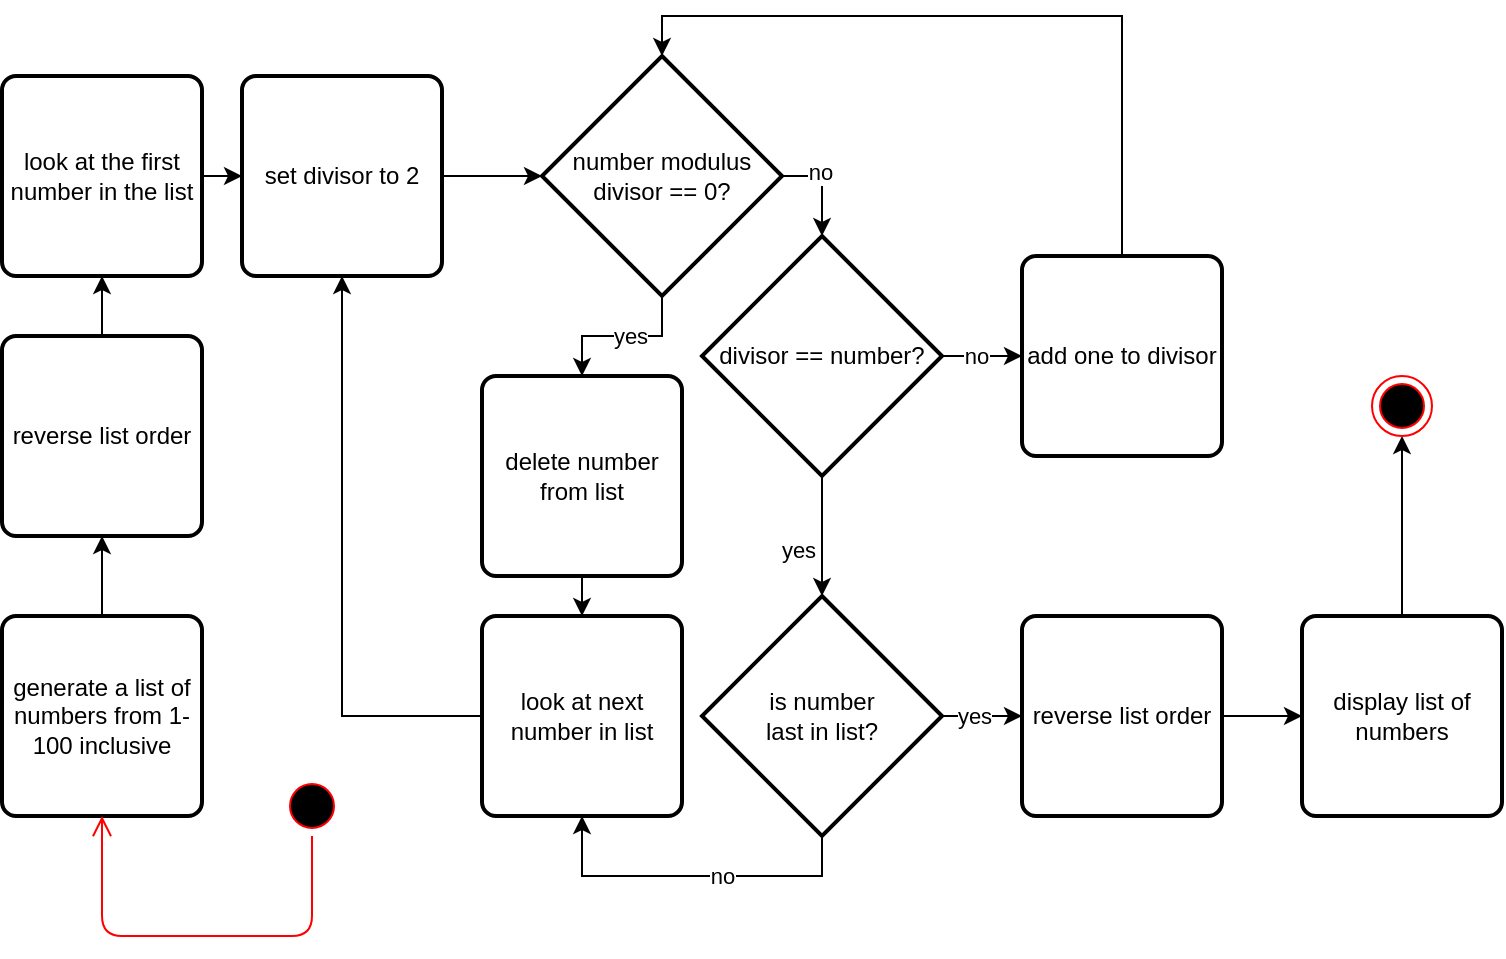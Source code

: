 <mxfile version="13.0.3" type="device"><diagram id="C5RBs43oDa-KdzZeNtuy" name="Page-1"><mxGraphModel dx="1422" dy="843" grid="1" gridSize="10" guides="1" tooltips="1" connect="1" arrows="1" fold="1" page="1" pageScale="1" pageWidth="827" pageHeight="1169" math="0" shadow="0"><root><mxCell id="WIyWlLk6GJQsqaUBKTNV-0"/><mxCell id="WIyWlLk6GJQsqaUBKTNV-1" parent="WIyWlLk6GJQsqaUBKTNV-0"/><mxCell id="pb4j5s7a2r5CHrP8z2y1-19" style="edgeStyle=orthogonalEdgeStyle;rounded=0;orthogonalLoop=1;jettySize=auto;html=1;entryX=0.5;entryY=1;entryDx=0;entryDy=0;exitX=0.5;exitY=0;exitDx=0;exitDy=0;" edge="1" parent="WIyWlLk6GJQsqaUBKTNV-1" source="pb4j5s7a2r5CHrP8z2y1-0" target="pb4j5s7a2r5CHrP8z2y1-17"><mxGeometry relative="1" as="geometry"/></mxCell><mxCell id="pb4j5s7a2r5CHrP8z2y1-0" value="generate a list of numbers from 1-100 inclusive" style="rounded=1;whiteSpace=wrap;html=1;absoluteArcSize=1;arcSize=14;strokeWidth=2;" vertex="1" parent="WIyWlLk6GJQsqaUBKTNV-1"><mxGeometry x="10" y="310" width="100" height="100" as="geometry"/></mxCell><mxCell id="pb4j5s7a2r5CHrP8z2y1-6" value="" style="edgeStyle=orthogonalEdgeStyle;rounded=0;orthogonalLoop=1;jettySize=auto;html=1;" edge="1" parent="WIyWlLk6GJQsqaUBKTNV-1" source="pb4j5s7a2r5CHrP8z2y1-1" target="pb4j5s7a2r5CHrP8z2y1-5"><mxGeometry relative="1" as="geometry"/></mxCell><mxCell id="pb4j5s7a2r5CHrP8z2y1-1" value="look at the first number in the list" style="rounded=1;whiteSpace=wrap;html=1;absoluteArcSize=1;arcSize=14;strokeWidth=2;" vertex="1" parent="WIyWlLk6GJQsqaUBKTNV-1"><mxGeometry x="10" y="40" width="100" height="100" as="geometry"/></mxCell><mxCell id="pb4j5s7a2r5CHrP8z2y1-20" style="edgeStyle=orthogonalEdgeStyle;rounded=0;orthogonalLoop=1;jettySize=auto;html=1;entryX=0.5;entryY=1;entryDx=0;entryDy=0;exitX=0.5;exitY=0;exitDx=0;exitDy=0;" edge="1" parent="WIyWlLk6GJQsqaUBKTNV-1" source="pb4j5s7a2r5CHrP8z2y1-17" target="pb4j5s7a2r5CHrP8z2y1-1"><mxGeometry relative="1" as="geometry"/></mxCell><mxCell id="pb4j5s7a2r5CHrP8z2y1-17" value="reverse list order" style="rounded=1;whiteSpace=wrap;html=1;absoluteArcSize=1;arcSize=14;strokeWidth=2;" vertex="1" parent="WIyWlLk6GJQsqaUBKTNV-1"><mxGeometry x="10" y="170" width="100" height="100" as="geometry"/></mxCell><mxCell id="pb4j5s7a2r5CHrP8z2y1-21" style="edgeStyle=orthogonalEdgeStyle;rounded=0;orthogonalLoop=1;jettySize=auto;html=1;entryX=0;entryY=0.5;entryDx=0;entryDy=0;entryPerimeter=0;exitX=1;exitY=0.5;exitDx=0;exitDy=0;" edge="1" parent="WIyWlLk6GJQsqaUBKTNV-1" source="pb4j5s7a2r5CHrP8z2y1-5" target="pb4j5s7a2r5CHrP8z2y1-9"><mxGeometry relative="1" as="geometry"/></mxCell><mxCell id="pb4j5s7a2r5CHrP8z2y1-5" value="set divisor to 2" style="rounded=1;whiteSpace=wrap;html=1;absoluteArcSize=1;arcSize=14;strokeWidth=2;" vertex="1" parent="WIyWlLk6GJQsqaUBKTNV-1"><mxGeometry x="130" y="40" width="100" height="100" as="geometry"/></mxCell><mxCell id="pb4j5s7a2r5CHrP8z2y1-15" value="" style="edgeStyle=orthogonalEdgeStyle;rounded=0;orthogonalLoop=1;jettySize=auto;html=1;exitX=1;exitY=0.5;exitDx=0;exitDy=0;exitPerimeter=0;" edge="1" parent="WIyWlLk6GJQsqaUBKTNV-1" source="pb4j5s7a2r5CHrP8z2y1-9" target="pb4j5s7a2r5CHrP8z2y1-14"><mxGeometry relative="1" as="geometry"><mxPoint x="260" y="250" as="sourcePoint"/></mxGeometry></mxCell><mxCell id="pb4j5s7a2r5CHrP8z2y1-16" value="no" style="edgeLabel;html=1;align=center;verticalAlign=middle;resizable=0;points=[];" vertex="1" connectable="0" parent="pb4j5s7a2r5CHrP8z2y1-15"><mxGeometry x="-0.263" y="2" relative="1" as="geometry"><mxPoint as="offset"/></mxGeometry></mxCell><mxCell id="pb4j5s7a2r5CHrP8z2y1-22" style="edgeStyle=orthogonalEdgeStyle;rounded=0;orthogonalLoop=1;jettySize=auto;html=1;entryX=0.5;entryY=0;entryDx=0;entryDy=0;exitX=0.5;exitY=1;exitDx=0;exitDy=0;exitPerimeter=0;" edge="1" parent="WIyWlLk6GJQsqaUBKTNV-1" source="pb4j5s7a2r5CHrP8z2y1-9" target="pb4j5s7a2r5CHrP8z2y1-12"><mxGeometry relative="1" as="geometry"><Array as="points"><mxPoint x="340" y="170"/><mxPoint x="300" y="170"/></Array></mxGeometry></mxCell><mxCell id="pb4j5s7a2r5CHrP8z2y1-23" value="yes" style="edgeLabel;html=1;align=center;verticalAlign=middle;resizable=0;points=[];" vertex="1" connectable="0" parent="pb4j5s7a2r5CHrP8z2y1-22"><mxGeometry x="0.238" y="3" relative="1" as="geometry"><mxPoint x="13.33" y="-3" as="offset"/></mxGeometry></mxCell><mxCell id="pb4j5s7a2r5CHrP8z2y1-9" value="&lt;span&gt;number modulus divisor == 0?&lt;/span&gt;" style="strokeWidth=2;html=1;shape=mxgraph.flowchart.decision;whiteSpace=wrap;" vertex="1" parent="WIyWlLk6GJQsqaUBKTNV-1"><mxGeometry x="280" y="30" width="120" height="120" as="geometry"/></mxCell><mxCell id="pb4j5s7a2r5CHrP8z2y1-30" value="" style="edgeStyle=orthogonalEdgeStyle;rounded=0;orthogonalLoop=1;jettySize=auto;html=1;exitX=0.5;exitY=1;exitDx=0;exitDy=0;exitPerimeter=0;entryX=0.5;entryY=0;entryDx=0;entryDy=0;entryPerimeter=0;" edge="1" parent="WIyWlLk6GJQsqaUBKTNV-1" source="pb4j5s7a2r5CHrP8z2y1-14" target="pb4j5s7a2r5CHrP8z2y1-29"><mxGeometry relative="1" as="geometry"/></mxCell><mxCell id="pb4j5s7a2r5CHrP8z2y1-31" value="yes" style="edgeLabel;html=1;align=center;verticalAlign=middle;resizable=0;points=[];" vertex="1" connectable="0" parent="pb4j5s7a2r5CHrP8z2y1-30"><mxGeometry x="0.271" y="-1" relative="1" as="geometry"><mxPoint x="-10.83" y="-1" as="offset"/></mxGeometry></mxCell><mxCell id="pb4j5s7a2r5CHrP8z2y1-38" style="edgeStyle=orthogonalEdgeStyle;rounded=0;orthogonalLoop=1;jettySize=auto;html=1;entryX=0;entryY=0.5;entryDx=0;entryDy=0;exitX=1;exitY=0.5;exitDx=0;exitDy=0;exitPerimeter=0;" edge="1" parent="WIyWlLk6GJQsqaUBKTNV-1" source="pb4j5s7a2r5CHrP8z2y1-14" target="pb4j5s7a2r5CHrP8z2y1-36"><mxGeometry relative="1" as="geometry"><mxPoint x="110" y="490" as="sourcePoint"/></mxGeometry></mxCell><mxCell id="pb4j5s7a2r5CHrP8z2y1-39" value="no" style="edgeLabel;html=1;align=center;verticalAlign=middle;resizable=0;points=[];" vertex="1" connectable="0" parent="pb4j5s7a2r5CHrP8z2y1-38"><mxGeometry x="-0.187" relative="1" as="geometry"><mxPoint as="offset"/></mxGeometry></mxCell><mxCell id="pb4j5s7a2r5CHrP8z2y1-14" value="&lt;span&gt;divisor == number?&lt;/span&gt;" style="strokeWidth=2;html=1;shape=mxgraph.flowchart.decision;whiteSpace=wrap;" vertex="1" parent="WIyWlLk6GJQsqaUBKTNV-1"><mxGeometry x="360" y="120" width="120" height="120" as="geometry"/></mxCell><mxCell id="pb4j5s7a2r5CHrP8z2y1-32" style="edgeStyle=orthogonalEdgeStyle;rounded=0;orthogonalLoop=1;jettySize=auto;html=1;entryX=0.5;entryY=1;entryDx=0;entryDy=0;" edge="1" parent="WIyWlLk6GJQsqaUBKTNV-1" source="pb4j5s7a2r5CHrP8z2y1-29" target="pb4j5s7a2r5CHrP8z2y1-26"><mxGeometry relative="1" as="geometry"><Array as="points"><mxPoint x="420" y="440"/><mxPoint x="300" y="440"/></Array></mxGeometry></mxCell><mxCell id="pb4j5s7a2r5CHrP8z2y1-40" value="no" style="edgeLabel;html=1;align=center;verticalAlign=middle;resizable=0;points=[];" vertex="1" connectable="0" parent="pb4j5s7a2r5CHrP8z2y1-32"><mxGeometry x="-0.168" relative="1" as="geometry"><mxPoint as="offset"/></mxGeometry></mxCell><mxCell id="pb4j5s7a2r5CHrP8z2y1-44" style="edgeStyle=orthogonalEdgeStyle;rounded=0;orthogonalLoop=1;jettySize=auto;html=1;entryX=0;entryY=0.5;entryDx=0;entryDy=0;exitX=1;exitY=0.5;exitDx=0;exitDy=0;exitPerimeter=0;" edge="1" parent="WIyWlLk6GJQsqaUBKTNV-1" source="pb4j5s7a2r5CHrP8z2y1-29" target="pb4j5s7a2r5CHrP8z2y1-41"><mxGeometry relative="1" as="geometry"/></mxCell><mxCell id="pb4j5s7a2r5CHrP8z2y1-45" value="yes" style="edgeLabel;html=1;align=center;verticalAlign=middle;resizable=0;points=[];" vertex="1" connectable="0" parent="pb4j5s7a2r5CHrP8z2y1-44"><mxGeometry x="0.482" y="1" relative="1" as="geometry"><mxPoint x="-14" y="1" as="offset"/></mxGeometry></mxCell><mxCell id="pb4j5s7a2r5CHrP8z2y1-29" value="&lt;span&gt;is number &lt;br&gt;last in list?&lt;/span&gt;" style="strokeWidth=2;html=1;shape=mxgraph.flowchart.decision;whiteSpace=wrap;" vertex="1" parent="WIyWlLk6GJQsqaUBKTNV-1"><mxGeometry x="360" y="300" width="120" height="120" as="geometry"/></mxCell><mxCell id="pb4j5s7a2r5CHrP8z2y1-35" style="edgeStyle=orthogonalEdgeStyle;rounded=0;orthogonalLoop=1;jettySize=auto;html=1;entryX=0.5;entryY=0;entryDx=0;entryDy=0;exitX=0.5;exitY=1;exitDx=0;exitDy=0;" edge="1" parent="WIyWlLk6GJQsqaUBKTNV-1" source="pb4j5s7a2r5CHrP8z2y1-12" target="pb4j5s7a2r5CHrP8z2y1-26"><mxGeometry relative="1" as="geometry"/></mxCell><mxCell id="pb4j5s7a2r5CHrP8z2y1-12" value="delete number from list" style="rounded=1;whiteSpace=wrap;html=1;absoluteArcSize=1;arcSize=14;strokeWidth=2;" vertex="1" parent="WIyWlLk6GJQsqaUBKTNV-1"><mxGeometry x="250" y="190" width="100" height="100" as="geometry"/></mxCell><mxCell id="pb4j5s7a2r5CHrP8z2y1-34" style="edgeStyle=orthogonalEdgeStyle;rounded=0;orthogonalLoop=1;jettySize=auto;html=1;entryX=0.5;entryY=1;entryDx=0;entryDy=0;exitX=0;exitY=0.5;exitDx=0;exitDy=0;" edge="1" parent="WIyWlLk6GJQsqaUBKTNV-1" source="pb4j5s7a2r5CHrP8z2y1-26" target="pb4j5s7a2r5CHrP8z2y1-5"><mxGeometry relative="1" as="geometry"><mxPoint x="80" y="500" as="targetPoint"/></mxGeometry></mxCell><mxCell id="pb4j5s7a2r5CHrP8z2y1-26" value="look at next number in list" style="rounded=1;whiteSpace=wrap;html=1;absoluteArcSize=1;arcSize=14;strokeWidth=2;" vertex="1" parent="WIyWlLk6GJQsqaUBKTNV-1"><mxGeometry x="250" y="310" width="100" height="100" as="geometry"/></mxCell><mxCell id="pb4j5s7a2r5CHrP8z2y1-37" style="edgeStyle=orthogonalEdgeStyle;rounded=0;orthogonalLoop=1;jettySize=auto;html=1;exitX=0.5;exitY=0;exitDx=0;exitDy=0;entryX=0.5;entryY=0;entryDx=0;entryDy=0;entryPerimeter=0;" edge="1" parent="WIyWlLk6GJQsqaUBKTNV-1" source="pb4j5s7a2r5CHrP8z2y1-36" target="pb4j5s7a2r5CHrP8z2y1-9"><mxGeometry relative="1" as="geometry"><mxPoint x="430" y="470" as="targetPoint"/></mxGeometry></mxCell><mxCell id="pb4j5s7a2r5CHrP8z2y1-36" value="add one to divisor" style="rounded=1;whiteSpace=wrap;html=1;absoluteArcSize=1;arcSize=14;strokeWidth=2;" vertex="1" parent="WIyWlLk6GJQsqaUBKTNV-1"><mxGeometry x="520" y="130" width="100" height="100" as="geometry"/></mxCell><mxCell id="pb4j5s7a2r5CHrP8z2y1-43" value="" style="edgeStyle=orthogonalEdgeStyle;rounded=0;orthogonalLoop=1;jettySize=auto;html=1;exitX=1;exitY=0.5;exitDx=0;exitDy=0;" edge="1" parent="WIyWlLk6GJQsqaUBKTNV-1" source="pb4j5s7a2r5CHrP8z2y1-41" target="pb4j5s7a2r5CHrP8z2y1-42"><mxGeometry relative="1" as="geometry"/></mxCell><mxCell id="pb4j5s7a2r5CHrP8z2y1-41" value="reverse list order" style="rounded=1;whiteSpace=wrap;html=1;absoluteArcSize=1;arcSize=14;strokeWidth=2;" vertex="1" parent="WIyWlLk6GJQsqaUBKTNV-1"><mxGeometry x="520" y="310" width="100" height="100" as="geometry"/></mxCell><mxCell id="pb4j5s7a2r5CHrP8z2y1-51" style="edgeStyle=orthogonalEdgeStyle;rounded=0;orthogonalLoop=1;jettySize=auto;html=1;exitX=0.5;exitY=0;exitDx=0;exitDy=0;" edge="1" parent="WIyWlLk6GJQsqaUBKTNV-1" source="pb4j5s7a2r5CHrP8z2y1-42" target="pb4j5s7a2r5CHrP8z2y1-50"><mxGeometry relative="1" as="geometry"/></mxCell><mxCell id="pb4j5s7a2r5CHrP8z2y1-42" value="display list of numbers" style="rounded=1;whiteSpace=wrap;html=1;absoluteArcSize=1;arcSize=14;strokeWidth=2;" vertex="1" parent="WIyWlLk6GJQsqaUBKTNV-1"><mxGeometry x="660" y="310" width="100" height="100" as="geometry"/></mxCell><mxCell id="pb4j5s7a2r5CHrP8z2y1-48" value="" style="ellipse;html=1;shape=startState;fillColor=#000000;strokeColor=#ff0000;" vertex="1" parent="WIyWlLk6GJQsqaUBKTNV-1"><mxGeometry x="150" y="390" width="30" height="30" as="geometry"/></mxCell><mxCell id="pb4j5s7a2r5CHrP8z2y1-49" value="" style="edgeStyle=orthogonalEdgeStyle;html=1;verticalAlign=bottom;endArrow=open;endSize=8;strokeColor=#ff0000;exitX=0.5;exitY=1;exitDx=0;exitDy=0;" edge="1" source="pb4j5s7a2r5CHrP8z2y1-48" parent="WIyWlLk6GJQsqaUBKTNV-1"><mxGeometry relative="1" as="geometry"><mxPoint x="60" y="410" as="targetPoint"/><mxPoint x="60" y="460" as="sourcePoint"/><Array as="points"><mxPoint x="165" y="470"/><mxPoint x="60" y="470"/></Array></mxGeometry></mxCell><mxCell id="pb4j5s7a2r5CHrP8z2y1-50" value="" style="ellipse;html=1;shape=endState;fillColor=#000000;strokeColor=#ff0000;" vertex="1" parent="WIyWlLk6GJQsqaUBKTNV-1"><mxGeometry x="695" y="190" width="30" height="30" as="geometry"/></mxCell></root></mxGraphModel></diagram></mxfile>